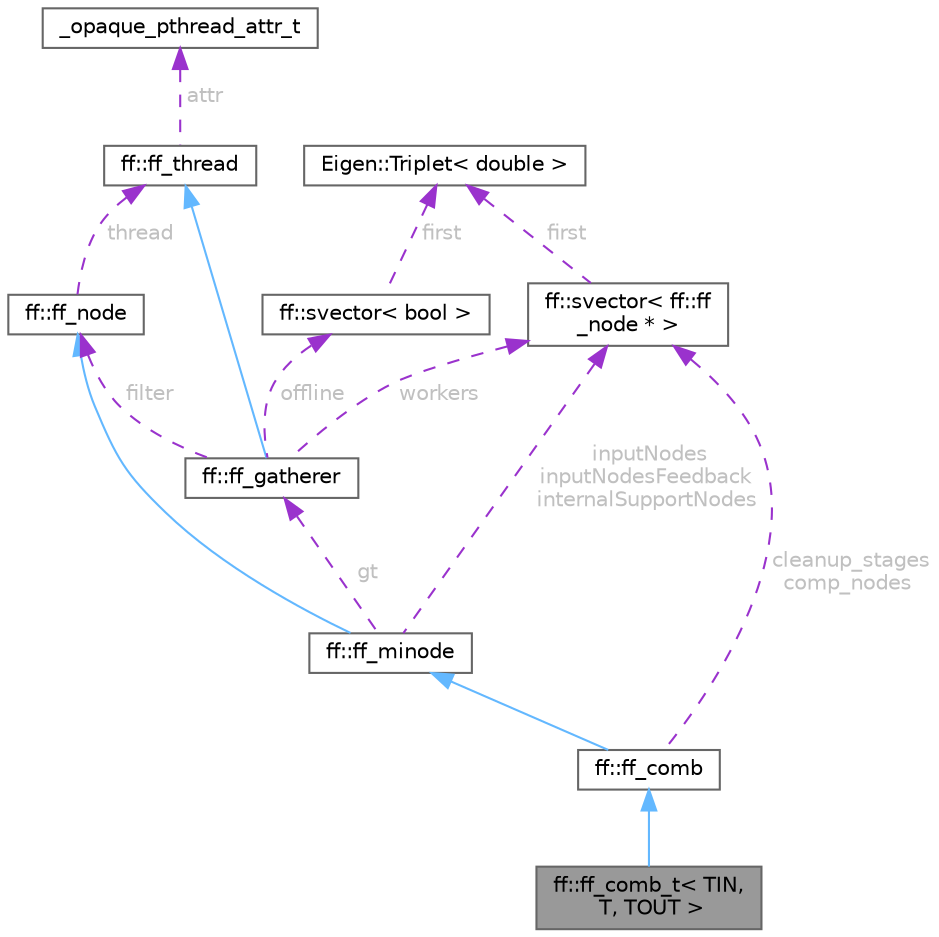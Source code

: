 digraph "ff::ff_comb_t&lt; TIN, T, TOUT &gt;"
{
 // LATEX_PDF_SIZE
  bgcolor="transparent";
  edge [fontname=Helvetica,fontsize=10,labelfontname=Helvetica,labelfontsize=10];
  node [fontname=Helvetica,fontsize=10,shape=box,height=0.2,width=0.4];
  Node1 [id="Node000001",label="ff::ff_comb_t\< TIN,\l T, TOUT \>",height=0.2,width=0.4,color="gray40", fillcolor="grey60", style="filled", fontcolor="black",tooltip=" "];
  Node2 -> Node1 [id="edge1_Node000001_Node000002",dir="back",color="steelblue1",style="solid",tooltip=" "];
  Node2 [id="Node000002",label="ff::ff_comb",height=0.2,width=0.4,color="gray40", fillcolor="white", style="filled",URL="$classff_1_1ff__comb.html",tooltip=" "];
  Node3 -> Node2 [id="edge2_Node000002_Node000003",dir="back",color="steelblue1",style="solid",tooltip=" "];
  Node3 [id="Node000003",label="ff::ff_minode",height=0.2,width=0.4,color="gray40", fillcolor="white", style="filled",URL="$classff_1_1ff__minode.html",tooltip="Multiple input ff_node (the SPMC mediator)"];
  Node4 -> Node3 [id="edge3_Node000003_Node000004",dir="back",color="steelblue1",style="solid",tooltip=" "];
  Node4 [id="Node000004",label="ff::ff_node",height=0.2,width=0.4,color="gray40", fillcolor="white", style="filled",URL="$classff_1_1ff__node.html",tooltip="The FastFlow abstract contanier for a parallel activity (actor)."];
  Node5 -> Node4 [id="edge4_Node000004_Node000005",dir="back",color="darkorchid3",style="dashed",tooltip=" ",label=" thread",fontcolor="grey" ];
  Node5 [id="Node000005",label="ff::ff_thread",height=0.2,width=0.4,color="gray40", fillcolor="white", style="filled",URL="$classff_1_1ff__thread.html",tooltip="thread container for (leaves) ff_node"];
  Node6 -> Node5 [id="edge5_Node000005_Node000006",dir="back",color="darkorchid3",style="dashed",tooltip=" ",label=" attr",fontcolor="grey" ];
  Node6 [id="Node000006",label="_opaque_pthread_attr_t",height=0.2,width=0.4,color="gray40", fillcolor="white", style="filled",URL="$struct__opaque__pthread__attr__t.html",tooltip=" "];
  Node7 -> Node3 [id="edge6_Node000003_Node000007",dir="back",color="darkorchid3",style="dashed",tooltip=" ",label=" gt",fontcolor="grey" ];
  Node7 [id="Node000007",label="ff::ff_gatherer",height=0.2,width=0.4,color="gray40", fillcolor="white", style="filled",URL="$classff_1_1ff__gatherer.html",tooltip="A class representing the Collector node in a Farm skeleton."];
  Node5 -> Node7 [id="edge7_Node000007_Node000005",dir="back",color="steelblue1",style="solid",tooltip=" "];
  Node4 -> Node7 [id="edge8_Node000007_Node000004",dir="back",color="darkorchid3",style="dashed",tooltip=" ",label=" filter",fontcolor="grey" ];
  Node8 -> Node7 [id="edge9_Node000007_Node000008",dir="back",color="darkorchid3",style="dashed",tooltip=" ",label=" workers",fontcolor="grey" ];
  Node8 [id="Node000008",label="ff::svector\< ff::ff\l_node * \>",height=0.2,width=0.4,color="gray40", fillcolor="white", style="filled",URL="$classff_1_1svector.html",tooltip=" "];
  Node9 -> Node8 [id="edge10_Node000008_Node000009",dir="back",color="darkorchid3",style="dashed",tooltip=" ",label=" first",fontcolor="grey" ];
  Node9 [id="Node000009",label="Eigen::Triplet\< double \>",height=0.2,width=0.4,color="gray40", fillcolor="white", style="filled",URL="$class_eigen_1_1_triplet.html",tooltip=" "];
  Node10 -> Node7 [id="edge11_Node000007_Node000010",dir="back",color="darkorchid3",style="dashed",tooltip=" ",label=" offline",fontcolor="grey" ];
  Node10 [id="Node000010",label="ff::svector\< bool \>",height=0.2,width=0.4,color="gray40", fillcolor="white", style="filled",URL="$classff_1_1svector.html",tooltip=" "];
  Node9 -> Node10 [id="edge12_Node000010_Node000009",dir="back",color="darkorchid3",style="dashed",tooltip=" ",label=" first",fontcolor="grey" ];
  Node8 -> Node3 [id="edge13_Node000003_Node000008",dir="back",color="darkorchid3",style="dashed",tooltip=" ",label=" inputNodes\ninputNodesFeedback\ninternalSupportNodes",fontcolor="grey" ];
  Node8 -> Node2 [id="edge14_Node000002_Node000008",dir="back",color="darkorchid3",style="dashed",tooltip=" ",label=" cleanup_stages\ncomp_nodes",fontcolor="grey" ];
}
